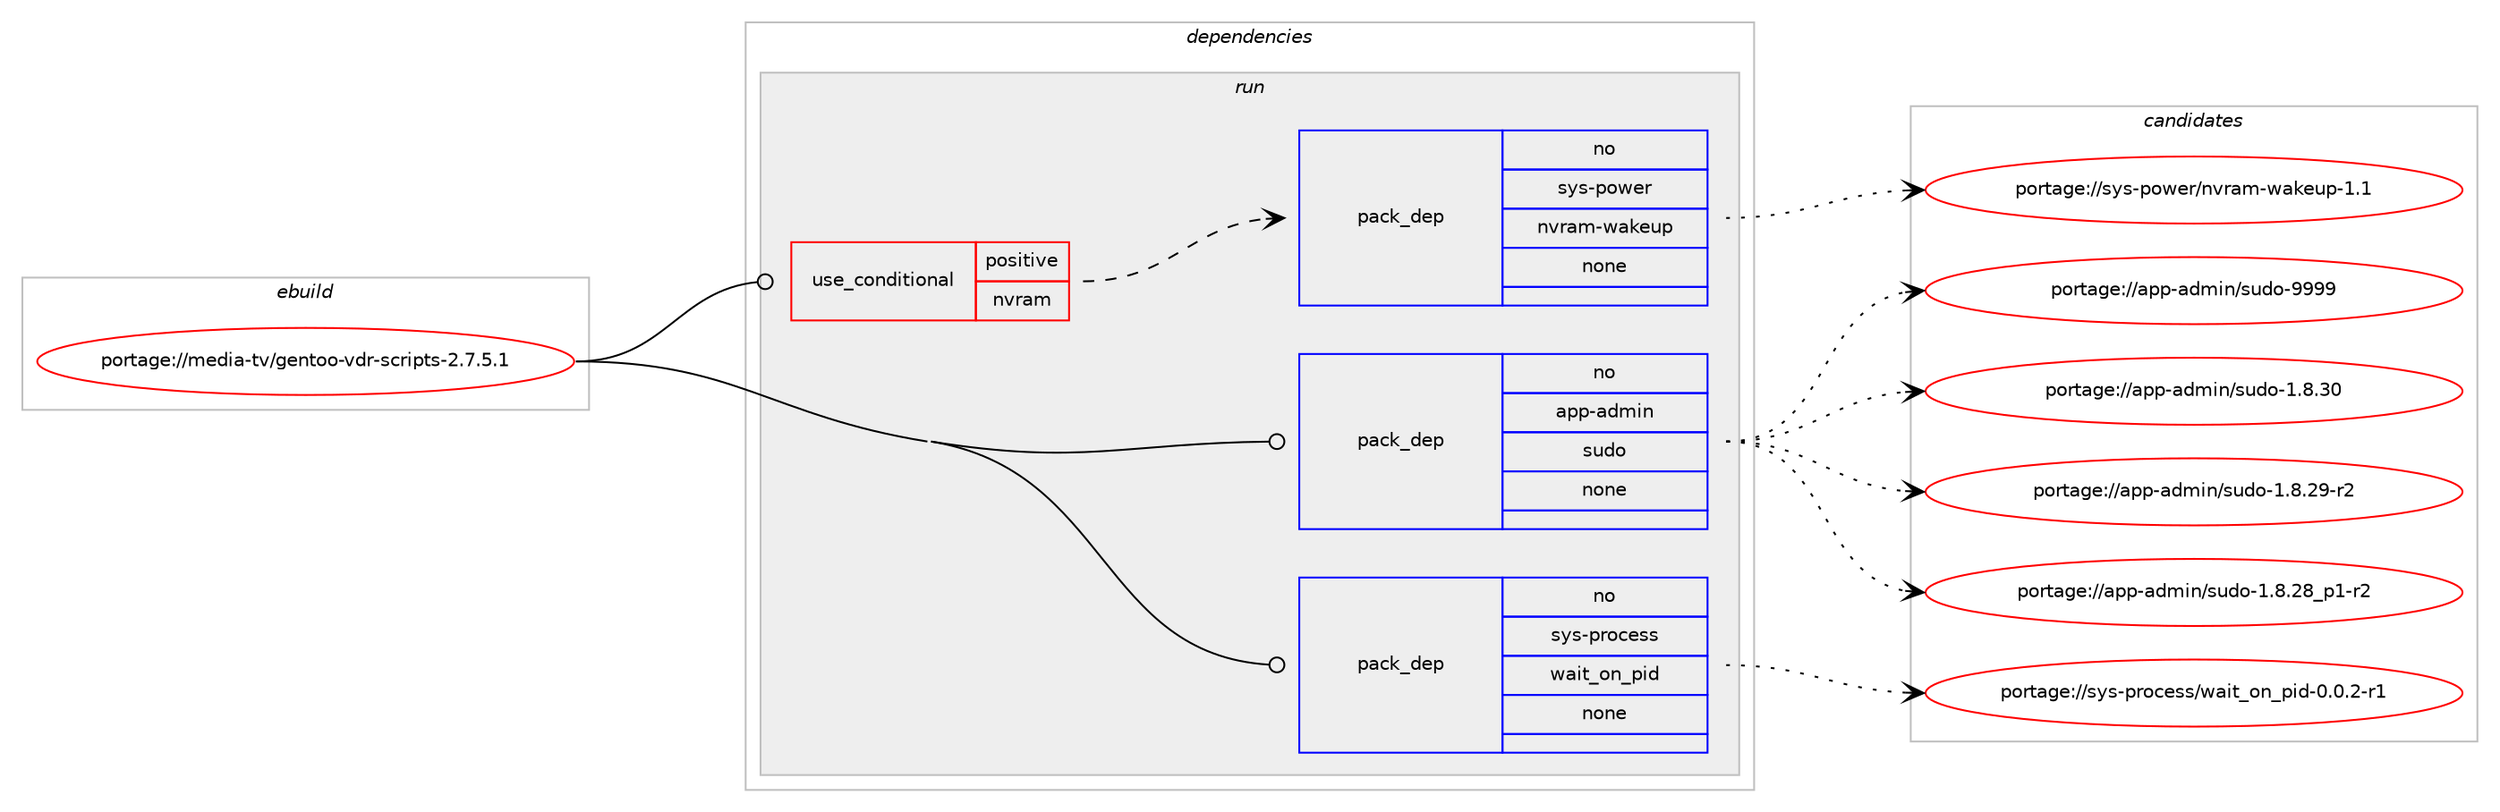 digraph prolog {

# *************
# Graph options
# *************

newrank=true;
concentrate=true;
compound=true;
graph [rankdir=LR,fontname=Helvetica,fontsize=10,ranksep=1.5];#, ranksep=2.5, nodesep=0.2];
edge  [arrowhead=vee];
node  [fontname=Helvetica,fontsize=10];

# **********
# The ebuild
# **********

subgraph cluster_leftcol {
color=gray;
label=<<i>ebuild</i>>;
id [label="portage://media-tv/gentoo-vdr-scripts-2.7.5.1", color=red, width=4, href="../media-tv/gentoo-vdr-scripts-2.7.5.1.svg"];
}

# ****************
# The dependencies
# ****************

subgraph cluster_midcol {
color=gray;
label=<<i>dependencies</i>>;
subgraph cluster_compile {
fillcolor="#eeeeee";
style=filled;
label=<<i>compile</i>>;
}
subgraph cluster_compileandrun {
fillcolor="#eeeeee";
style=filled;
label=<<i>compile and run</i>>;
}
subgraph cluster_run {
fillcolor="#eeeeee";
style=filled;
label=<<i>run</i>>;
subgraph cond41282 {
dependency183551 [label=<<TABLE BORDER="0" CELLBORDER="1" CELLSPACING="0" CELLPADDING="4"><TR><TD ROWSPAN="3" CELLPADDING="10">use_conditional</TD></TR><TR><TD>positive</TD></TR><TR><TD>nvram</TD></TR></TABLE>>, shape=none, color=red];
subgraph pack139404 {
dependency183552 [label=<<TABLE BORDER="0" CELLBORDER="1" CELLSPACING="0" CELLPADDING="4" WIDTH="220"><TR><TD ROWSPAN="6" CELLPADDING="30">pack_dep</TD></TR><TR><TD WIDTH="110">no</TD></TR><TR><TD>sys-power</TD></TR><TR><TD>nvram-wakeup</TD></TR><TR><TD>none</TD></TR><TR><TD></TD></TR></TABLE>>, shape=none, color=blue];
}
dependency183551:e -> dependency183552:w [weight=20,style="dashed",arrowhead="vee"];
}
id:e -> dependency183551:w [weight=20,style="solid",arrowhead="odot"];
subgraph pack139405 {
dependency183553 [label=<<TABLE BORDER="0" CELLBORDER="1" CELLSPACING="0" CELLPADDING="4" WIDTH="220"><TR><TD ROWSPAN="6" CELLPADDING="30">pack_dep</TD></TR><TR><TD WIDTH="110">no</TD></TR><TR><TD>app-admin</TD></TR><TR><TD>sudo</TD></TR><TR><TD>none</TD></TR><TR><TD></TD></TR></TABLE>>, shape=none, color=blue];
}
id:e -> dependency183553:w [weight=20,style="solid",arrowhead="odot"];
subgraph pack139406 {
dependency183554 [label=<<TABLE BORDER="0" CELLBORDER="1" CELLSPACING="0" CELLPADDING="4" WIDTH="220"><TR><TD ROWSPAN="6" CELLPADDING="30">pack_dep</TD></TR><TR><TD WIDTH="110">no</TD></TR><TR><TD>sys-process</TD></TR><TR><TD>wait_on_pid</TD></TR><TR><TD>none</TD></TR><TR><TD></TD></TR></TABLE>>, shape=none, color=blue];
}
id:e -> dependency183554:w [weight=20,style="solid",arrowhead="odot"];
}
}

# **************
# The candidates
# **************

subgraph cluster_choices {
rank=same;
color=gray;
label=<<i>candidates</i>>;

subgraph choice139404 {
color=black;
nodesep=1;
choice115121115451121111191011144711011811497109451199710710111711245494649 [label="portage://sys-power/nvram-wakeup-1.1", color=red, width=4,href="../sys-power/nvram-wakeup-1.1.svg"];
dependency183552:e -> choice115121115451121111191011144711011811497109451199710710111711245494649:w [style=dotted,weight="100"];
}
subgraph choice139405 {
color=black;
nodesep=1;
choice971121124597100109105110471151171001114557575757 [label="portage://app-admin/sudo-9999", color=red, width=4,href="../app-admin/sudo-9999.svg"];
choice9711211245971001091051104711511710011145494656465148 [label="portage://app-admin/sudo-1.8.30", color=red, width=4,href="../app-admin/sudo-1.8.30.svg"];
choice97112112459710010910511047115117100111454946564650574511450 [label="portage://app-admin/sudo-1.8.29-r2", color=red, width=4,href="../app-admin/sudo-1.8.29-r2.svg"];
choice971121124597100109105110471151171001114549465646505695112494511450 [label="portage://app-admin/sudo-1.8.28_p1-r2", color=red, width=4,href="../app-admin/sudo-1.8.28_p1-r2.svg"];
dependency183553:e -> choice971121124597100109105110471151171001114557575757:w [style=dotted,weight="100"];
dependency183553:e -> choice9711211245971001091051104711511710011145494656465148:w [style=dotted,weight="100"];
dependency183553:e -> choice97112112459710010910511047115117100111454946564650574511450:w [style=dotted,weight="100"];
dependency183553:e -> choice971121124597100109105110471151171001114549465646505695112494511450:w [style=dotted,weight="100"];
}
subgraph choice139406 {
color=black;
nodesep=1;
choice1151211154511211411199101115115471199710511695111110951121051004548464846504511449 [label="portage://sys-process/wait_on_pid-0.0.2-r1", color=red, width=4,href="../sys-process/wait_on_pid-0.0.2-r1.svg"];
dependency183554:e -> choice1151211154511211411199101115115471199710511695111110951121051004548464846504511449:w [style=dotted,weight="100"];
}
}

}

